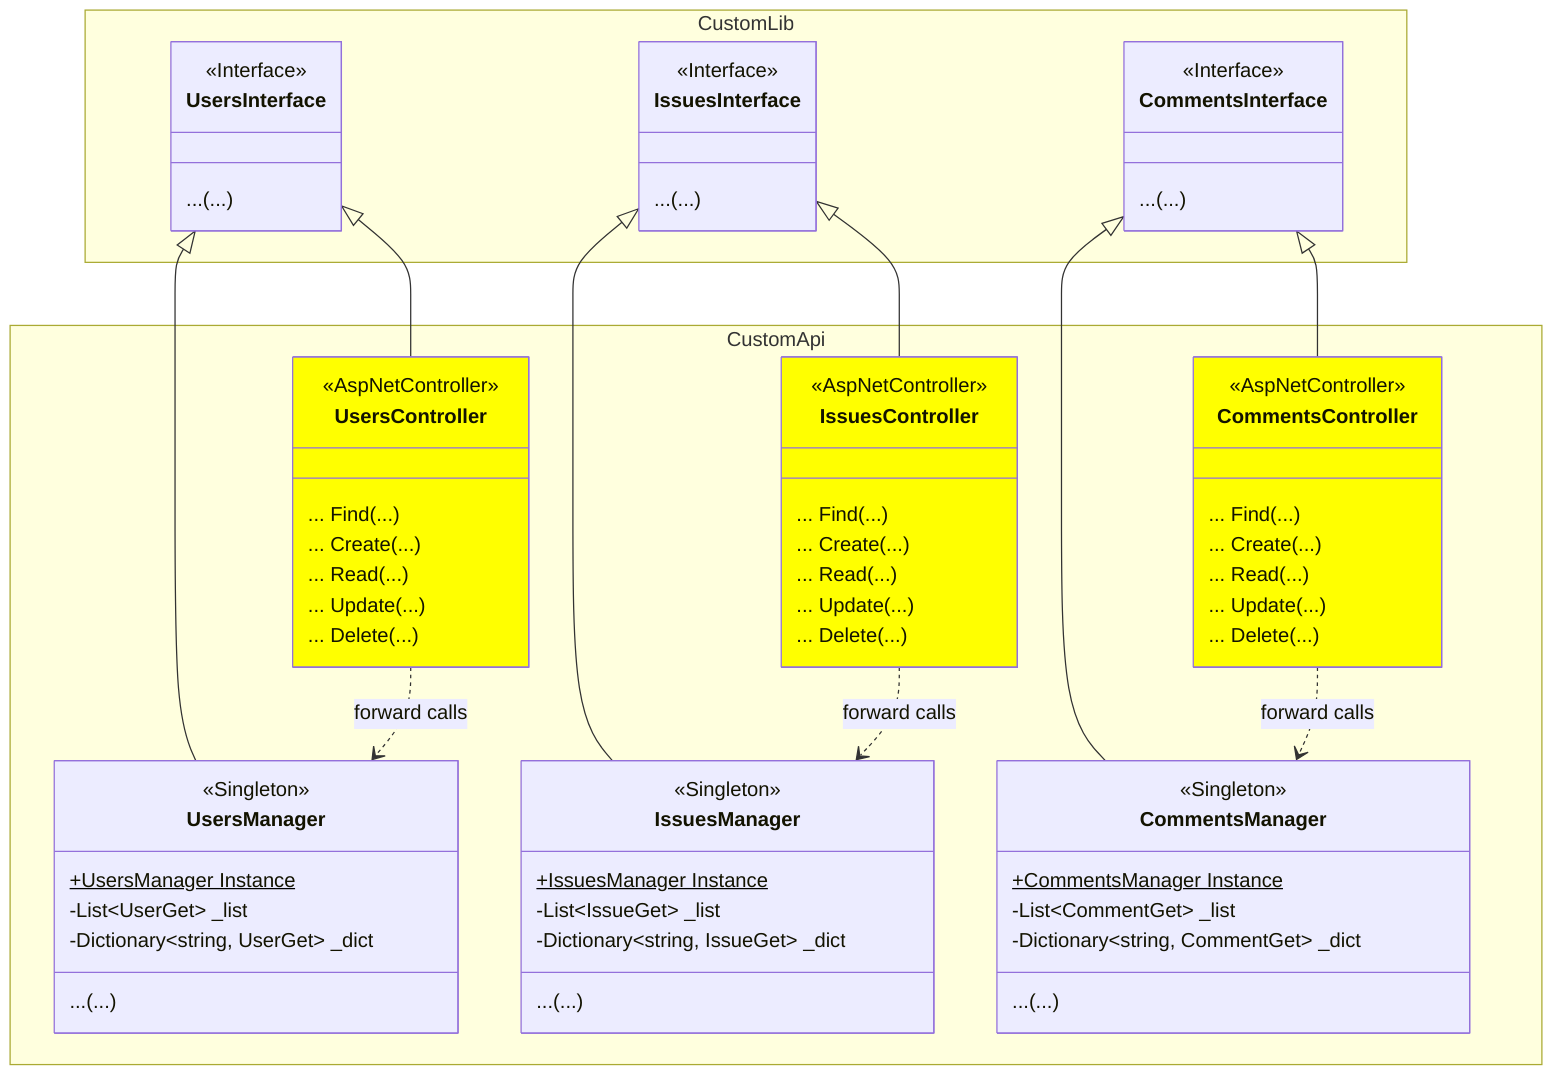 classDiagram

    namespace CustomLib {
        class UsersInterface {
            <<Interface>>
            ...(...)
        }
        class IssuesInterface {
            <<Interface>>
            ...(...)
        }
        class CommentsInterface {
            <<Interface>>
            ...(...)
        }
    }

    namespace CustomApi {
        class UsersManager {
            <<Singleton>>
            +UsersManager Instance$
            -List~UserGet~ _list
            -Dictionary~string, UserGet~ _dict
            ...(...)
        }
        class IssuesManager {
            <<Singleton>>
            +IssuesManager Instance$
            -List~IssueGet~ _list
            -Dictionary~string, IssueGet~ _dict
            ...(...)
        }
        class CommentsManager {
            <<Singleton>>
            +CommentsManager Instance$
            -List~CommentGet~ _list
            -Dictionary~string, CommentGet~ _dict
            ...(...)
        }

        class UsersController {
            <<AspNetController>>
            ... Find(...)
            ... Create(...)
            ... Read(...)
            ... Update(...)
            ... Delete(...)
        }
        class IssuesController {
            <<AspNetController>>
            ... Find(...)
            ... Create(...)
            ... Read(...)
            ... Update(...)
            ... Delete(...)
        }
        class CommentsController {
            <<AspNetController>>
            ... Find(...)
            ... Create(...)
            ... Read(...)
            ... Update(...)
            ... Delete(...)
        }
    }

    UsersInterface <|-- UsersManager
    UsersInterface <|-- UsersController

    IssuesInterface <|-- IssuesManager
    IssuesInterface <|-- IssuesController

    CommentsInterface <|-- CommentsManager
    CommentsInterface <|-- CommentsController

    UsersController ..> UsersManager : forward calls
    IssuesController ..> IssuesManager : forward calls
    CommentsController ..> CommentsManager : forward calls

    style UsersController fill:yellow
    style IssuesController fill:yellow
    style CommentsController fill:yellow